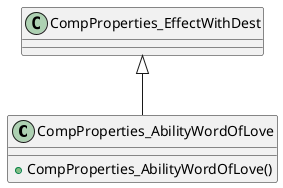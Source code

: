 @startuml
class CompProperties_AbilityWordOfLove {
    + CompProperties_AbilityWordOfLove()
}
CompProperties_EffectWithDest <|-- CompProperties_AbilityWordOfLove
@enduml
